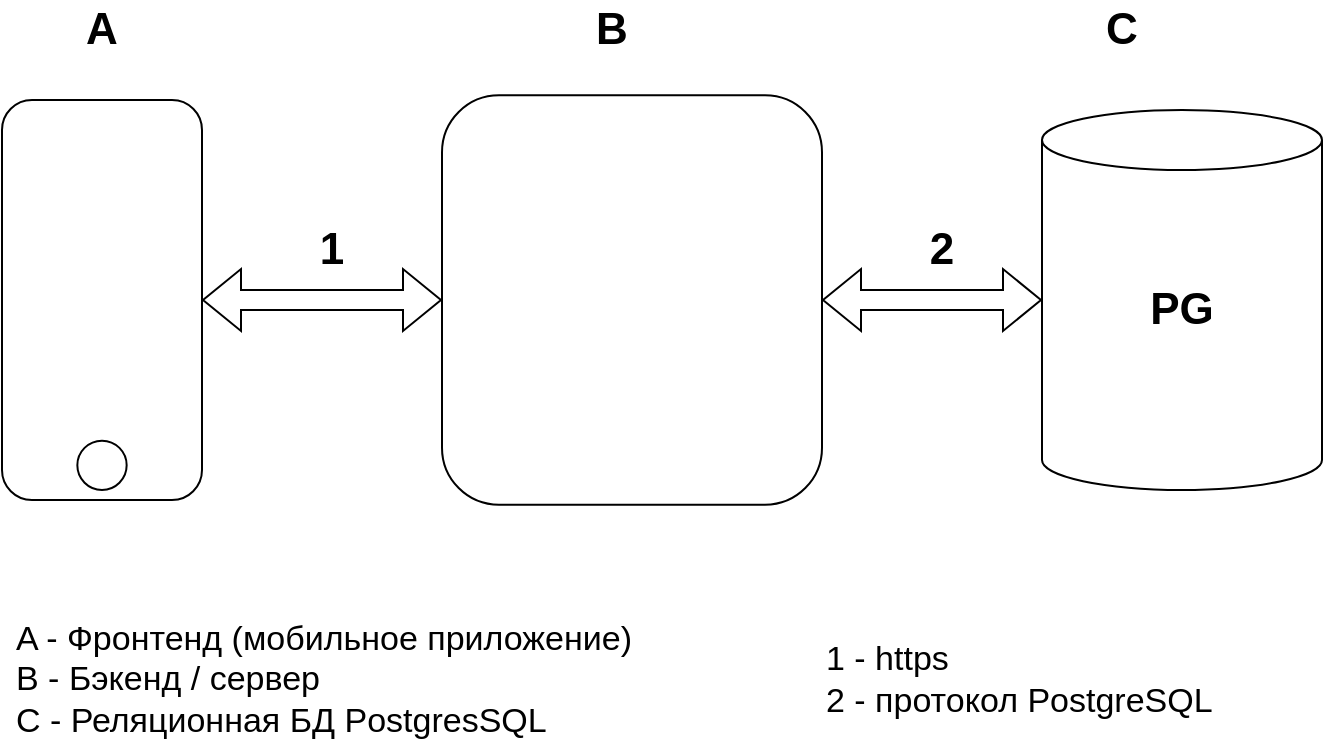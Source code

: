 <mxfile version="24.8.3">
  <diagram name="Страница — 1" id="PLsbrn37xf1wtGuixKVf">
    <mxGraphModel dx="1182" dy="1081" grid="1" gridSize="10" guides="1" tooltips="1" connect="1" arrows="1" fold="1" page="0" pageScale="1" pageWidth="827" pageHeight="1169" math="0" shadow="0">
      <root>
        <mxCell id="0" />
        <mxCell id="1" parent="0" />
        <mxCell id="LxGKf1Y-PwQG7vBsX0Jm-13" value="" style="shape=cylinder3;whiteSpace=wrap;html=1;boundedLbl=1;backgroundOutline=1;size=15;" parent="1" vertex="1">
          <mxGeometry x="580" y="-85" width="140" height="190" as="geometry" />
        </mxCell>
        <mxCell id="LxGKf1Y-PwQG7vBsX0Jm-14" value="" style="rounded=1;whiteSpace=wrap;html=1;rotation=90;" parent="1" vertex="1">
          <mxGeometry x="10.0" y="-40" width="200" height="100" as="geometry" />
        </mxCell>
        <mxCell id="LxGKf1Y-PwQG7vBsX0Jm-15" value="" style="ellipse;whiteSpace=wrap;html=1;aspect=fixed;" parent="1" vertex="1">
          <mxGeometry x="97.67" y="80.34" width="24.66" height="24.66" as="geometry" />
        </mxCell>
        <mxCell id="LxGKf1Y-PwQG7vBsX0Jm-16" value="" style="rounded=1;whiteSpace=wrap;html=1;" parent="1" vertex="1">
          <mxGeometry x="280" y="-92.33" width="190" height="204.66" as="geometry" />
        </mxCell>
        <mxCell id="LxGKf1Y-PwQG7vBsX0Jm-17" value="A" style="text;html=1;strokeColor=none;fillColor=none;align=center;verticalAlign=middle;whiteSpace=wrap;rounded=0;fontStyle=1;fontSize=22;" parent="1" vertex="1">
          <mxGeometry x="80" y="-140" width="60" height="30" as="geometry" />
        </mxCell>
        <mxCell id="LxGKf1Y-PwQG7vBsX0Jm-18" value="B" style="text;html=1;strokeColor=none;fillColor=none;align=center;verticalAlign=middle;whiteSpace=wrap;rounded=0;fontStyle=1;fontSize=22;" parent="1" vertex="1">
          <mxGeometry x="335" y="-140" width="60" height="30" as="geometry" />
        </mxCell>
        <mxCell id="LxGKf1Y-PwQG7vBsX0Jm-19" value="C" style="text;html=1;strokeColor=none;fillColor=none;align=center;verticalAlign=middle;whiteSpace=wrap;rounded=0;fontStyle=1;fontSize=22;" parent="1" vertex="1">
          <mxGeometry x="590" y="-140" width="60" height="30" as="geometry" />
        </mxCell>
        <mxCell id="LxGKf1Y-PwQG7vBsX0Jm-20" value="" style="shape=flexArrow;endArrow=classic;startArrow=classic;html=1;rounded=0;fontSize=22;exitX=0.5;exitY=0;exitDx=0;exitDy=0;entryX=0;entryY=0.5;entryDx=0;entryDy=0;" parent="1" source="LxGKf1Y-PwQG7vBsX0Jm-14" target="LxGKf1Y-PwQG7vBsX0Jm-16" edge="1">
          <mxGeometry width="100" height="100" relative="1" as="geometry">
            <mxPoint x="160" y="10" as="sourcePoint" />
            <mxPoint x="270" y="10" as="targetPoint" />
          </mxGeometry>
        </mxCell>
        <mxCell id="LxGKf1Y-PwQG7vBsX0Jm-21" value="" style="shape=flexArrow;endArrow=classic;startArrow=classic;html=1;rounded=0;fontSize=22;entryX=0;entryY=0.5;entryDx=0;entryDy=0;entryPerimeter=0;exitX=1;exitY=0.5;exitDx=0;exitDy=0;" parent="1" source="LxGKf1Y-PwQG7vBsX0Jm-16" target="LxGKf1Y-PwQG7vBsX0Jm-13" edge="1">
          <mxGeometry width="100" height="100" relative="1" as="geometry">
            <mxPoint x="330" y="90" as="sourcePoint" />
            <mxPoint x="430" y="-10" as="targetPoint" />
          </mxGeometry>
        </mxCell>
        <mxCell id="LxGKf1Y-PwQG7vBsX0Jm-22" value="&lt;b&gt;1&lt;/b&gt;" style="text;html=1;strokeColor=none;fillColor=none;align=center;verticalAlign=middle;whiteSpace=wrap;rounded=0;fontSize=22;" parent="1" vertex="1">
          <mxGeometry x="195" y="-30" width="60" height="30" as="geometry" />
        </mxCell>
        <mxCell id="LxGKf1Y-PwQG7vBsX0Jm-23" value="&lt;b&gt;2&lt;/b&gt;" style="text;html=1;strokeColor=none;fillColor=none;align=center;verticalAlign=middle;whiteSpace=wrap;rounded=0;fontSize=22;" parent="1" vertex="1">
          <mxGeometry x="500" y="-30" width="60" height="30" as="geometry" />
        </mxCell>
        <mxCell id="LxGKf1Y-PwQG7vBsX0Jm-24" value="PG" style="text;html=1;strokeColor=none;fillColor=none;align=center;verticalAlign=middle;whiteSpace=wrap;rounded=0;fontSize=22;fontStyle=1" parent="1" vertex="1">
          <mxGeometry x="620" width="60" height="30" as="geometry" />
        </mxCell>
        <mxCell id="LxGKf1Y-PwQG7vBsX0Jm-25" value="&lt;font style=&quot;font-size: 17px;&quot;&gt;A - Фронтенд (мобильное приложение)&lt;/font&gt;&lt;div style=&quot;font-size: 17px;&quot;&gt;&lt;font style=&quot;font-size: 17px;&quot;&gt;B - Бэкенд / сервер&lt;/font&gt;&lt;/div&gt;&lt;div style=&quot;font-size: 17px;&quot;&gt;&lt;font style=&quot;font-size: 17px;&quot;&gt;C - Реляционная БД&amp;nbsp;&lt;/font&gt;&lt;span style=&quot;background-color: initial;&quot;&gt;PostgresSQL&lt;/span&gt;&lt;/div&gt;" style="text;html=1;align=left;verticalAlign=middle;resizable=0;points=[];autosize=1;strokeColor=none;fillColor=none;" parent="1" vertex="1">
          <mxGeometry x="65" y="165" width="330" height="70" as="geometry" />
        </mxCell>
        <mxCell id="8LWTE12SkHNDcFOkaGF4-2" value="&lt;font style=&quot;font-size: 17px; background-color: initial;&quot;&gt;1 - https&lt;/font&gt;&lt;div&gt;&lt;font style=&quot;font-size: 17px; background-color: initial;&quot;&gt;2 - протокол PostgreSQL&lt;/font&gt;&lt;/div&gt;" style="text;html=1;align=left;verticalAlign=middle;resizable=0;points=[];autosize=1;strokeColor=none;fillColor=none;" parent="1" vertex="1">
          <mxGeometry x="470" y="175" width="220" height="50" as="geometry" />
        </mxCell>
      </root>
    </mxGraphModel>
  </diagram>
</mxfile>
